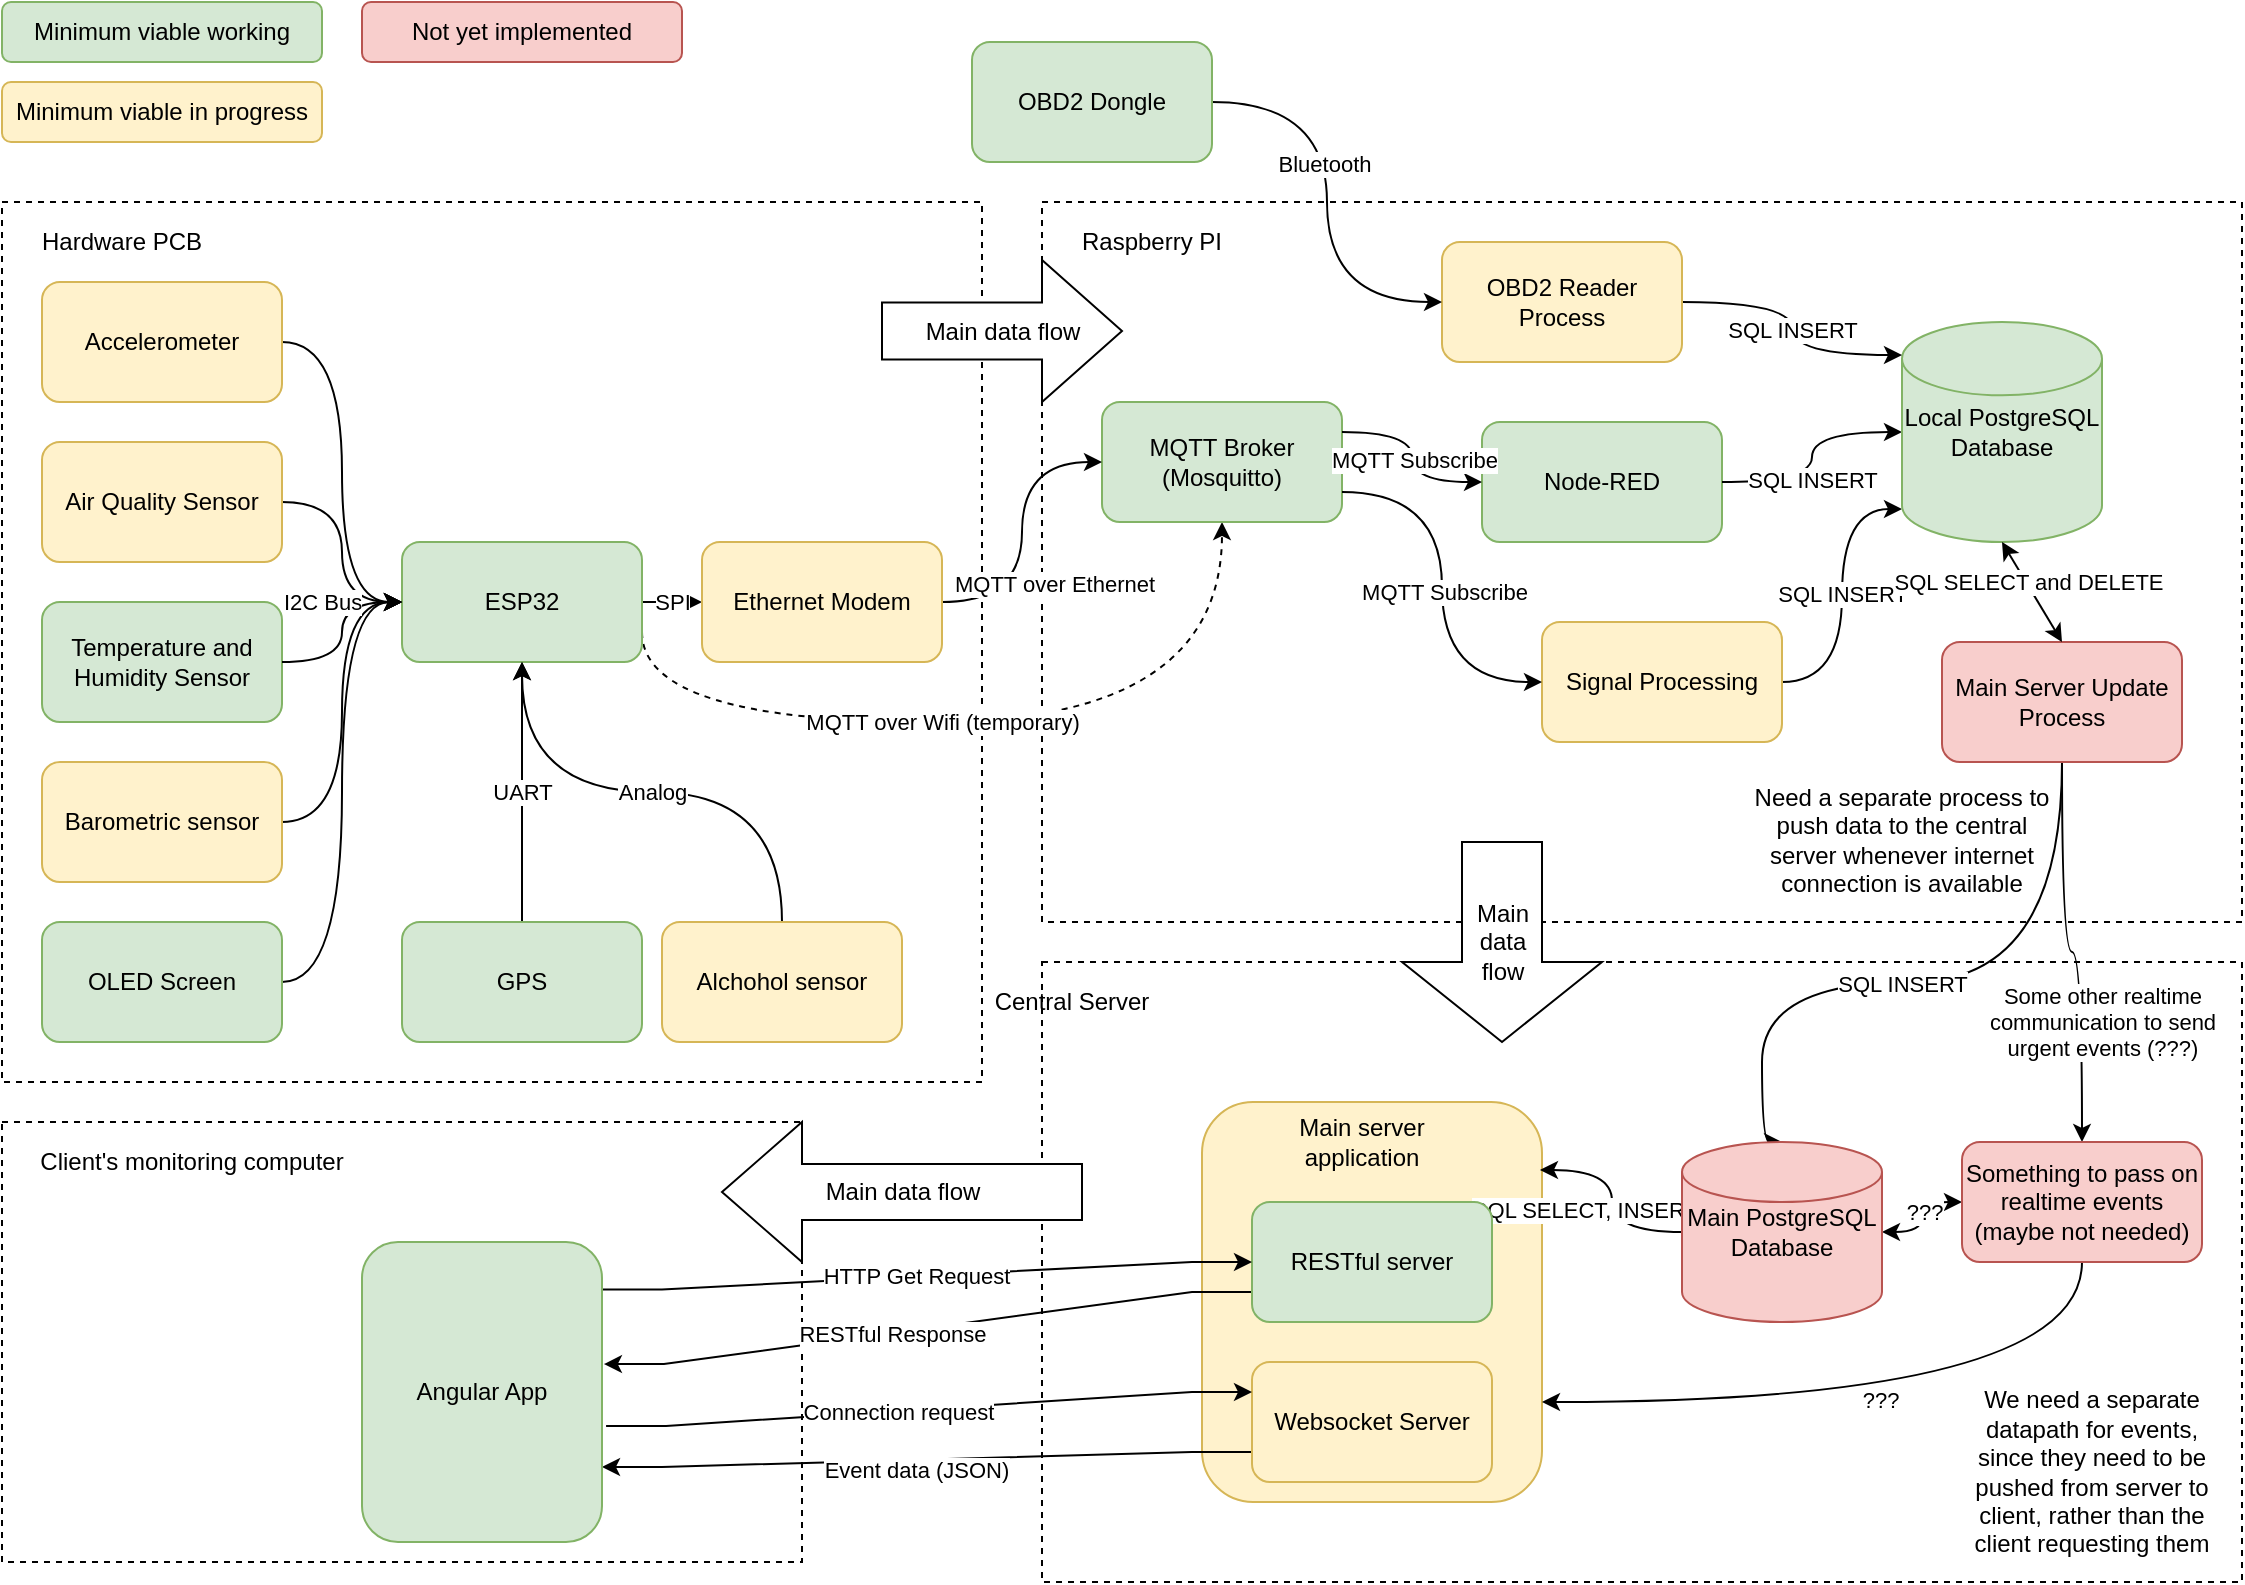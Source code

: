 <mxfile version="14.9.0" type="github">
  <diagram id="-7PYltsYjRVQ2mrx4WxT" name="Page-1">
    <mxGraphModel dx="2031" dy="1104" grid="1" gridSize="10" guides="1" tooltips="1" connect="1" arrows="1" fold="1" page="1" pageScale="1" pageWidth="1169" pageHeight="827" math="0" shadow="0">
      <root>
        <mxCell id="0" />
        <mxCell id="1" parent="0" />
        <mxCell id="yQzmOEpMGr1GONdV6GIF-91" value="" style="rounded=0;whiteSpace=wrap;html=1;fillColor=none;dashed=1;" vertex="1" parent="1">
          <mxGeometry x="560" y="500" width="600" height="310" as="geometry" />
        </mxCell>
        <mxCell id="yQzmOEpMGr1GONdV6GIF-24" value="" style="rounded=0;whiteSpace=wrap;html=1;fillColor=none;dashed=1;" vertex="1" parent="1">
          <mxGeometry x="40" y="120" width="490" height="440" as="geometry" />
        </mxCell>
        <mxCell id="yQzmOEpMGr1GONdV6GIF-116" value="" style="rounded=0;whiteSpace=wrap;html=1;fillColor=none;dashed=1;" vertex="1" parent="1">
          <mxGeometry x="40" y="580" width="400" height="220" as="geometry" />
        </mxCell>
        <mxCell id="yQzmOEpMGr1GONdV6GIF-56" value="" style="rounded=0;whiteSpace=wrap;html=1;fillColor=none;dashed=1;" vertex="1" parent="1">
          <mxGeometry x="560" y="120" width="600" height="360" as="geometry" />
        </mxCell>
        <mxCell id="yQzmOEpMGr1GONdV6GIF-103" value="" style="rounded=1;whiteSpace=wrap;html=1;strokeColor=#d6b656;strokeWidth=1;fillColor=#fff2cc;" vertex="1" parent="1">
          <mxGeometry x="640" y="570" width="170" height="200" as="geometry" />
        </mxCell>
        <mxCell id="yQzmOEpMGr1GONdV6GIF-159" value="SPI" style="edgeStyle=orthogonalEdgeStyle;curved=1;rounded=0;orthogonalLoop=1;jettySize=auto;html=1;exitX=1;exitY=0.5;exitDx=0;exitDy=0;entryX=0;entryY=0.5;entryDx=0;entryDy=0;startArrow=none;startFill=0;endArrow=classic;endFill=1;" edge="1" parent="1" source="yQzmOEpMGr1GONdV6GIF-1" target="yQzmOEpMGr1GONdV6GIF-153">
          <mxGeometry relative="1" as="geometry" />
        </mxCell>
        <mxCell id="yQzmOEpMGr1GONdV6GIF-160" style="edgeStyle=orthogonalEdgeStyle;curved=1;rounded=0;orthogonalLoop=1;jettySize=auto;html=1;exitX=1;exitY=0.75;exitDx=0;exitDy=0;startArrow=none;startFill=0;endArrow=classic;endFill=1;dashed=1;" edge="1" parent="1" source="yQzmOEpMGr1GONdV6GIF-1" target="yQzmOEpMGr1GONdV6GIF-35">
          <mxGeometry relative="1" as="geometry">
            <Array as="points">
              <mxPoint x="360" y="380" />
              <mxPoint x="650" y="380" />
            </Array>
          </mxGeometry>
        </mxCell>
        <mxCell id="yQzmOEpMGr1GONdV6GIF-161" value="MQTT over Wifi (temporary)" style="edgeLabel;html=1;align=center;verticalAlign=middle;resizable=0;points=[];" vertex="1" connectable="0" parent="yQzmOEpMGr1GONdV6GIF-160">
          <mxGeometry x="-0.205" y="-2" relative="1" as="geometry">
            <mxPoint x="22" y="-2" as="offset" />
          </mxGeometry>
        </mxCell>
        <mxCell id="yQzmOEpMGr1GONdV6GIF-1" value="ESP32" style="rounded=1;whiteSpace=wrap;html=1;fillColor=#d5e8d4;strokeColor=#82b366;" vertex="1" parent="1">
          <mxGeometry x="240" y="290" width="120" height="60" as="geometry" />
        </mxCell>
        <mxCell id="yQzmOEpMGr1GONdV6GIF-148" style="edgeStyle=orthogonalEdgeStyle;curved=1;rounded=0;orthogonalLoop=1;jettySize=auto;html=1;exitX=1;exitY=0.5;exitDx=0;exitDy=0;entryX=0;entryY=0.5;entryDx=0;entryDy=0;startArrow=none;startFill=0;endArrow=classic;endFill=1;" edge="1" parent="1" source="yQzmOEpMGr1GONdV6GIF-2" target="yQzmOEpMGr1GONdV6GIF-1">
          <mxGeometry relative="1" as="geometry" />
        </mxCell>
        <mxCell id="yQzmOEpMGr1GONdV6GIF-2" value="Accelerometer" style="rounded=1;whiteSpace=wrap;html=1;fillColor=#fff2cc;strokeColor=#d6b656;" vertex="1" parent="1">
          <mxGeometry x="60" y="160" width="120" height="60" as="geometry" />
        </mxCell>
        <mxCell id="yQzmOEpMGr1GONdV6GIF-142" value="UART" style="edgeStyle=orthogonalEdgeStyle;rounded=0;orthogonalLoop=1;jettySize=auto;html=1;exitX=0.5;exitY=0;exitDx=0;exitDy=0;entryX=0.5;entryY=1;entryDx=0;entryDy=0;startArrow=none;startFill=0;endArrow=classic;endFill=1;curved=1;" edge="1" parent="1" source="yQzmOEpMGr1GONdV6GIF-3" target="yQzmOEpMGr1GONdV6GIF-1">
          <mxGeometry relative="1" as="geometry" />
        </mxCell>
        <mxCell id="yQzmOEpMGr1GONdV6GIF-3" value="GPS" style="rounded=1;whiteSpace=wrap;html=1;fillColor=#d5e8d4;strokeColor=#82b366;" vertex="1" parent="1">
          <mxGeometry x="240" y="480" width="120" height="60" as="geometry" />
        </mxCell>
        <mxCell id="yQzmOEpMGr1GONdV6GIF-149" style="edgeStyle=orthogonalEdgeStyle;curved=1;rounded=0;orthogonalLoop=1;jettySize=auto;html=1;exitX=1;exitY=0.5;exitDx=0;exitDy=0;entryX=0;entryY=0.5;entryDx=0;entryDy=0;startArrow=none;startFill=0;endArrow=classic;endFill=1;" edge="1" parent="1" source="yQzmOEpMGr1GONdV6GIF-4" target="yQzmOEpMGr1GONdV6GIF-1">
          <mxGeometry relative="1" as="geometry" />
        </mxCell>
        <mxCell id="yQzmOEpMGr1GONdV6GIF-4" value="Air Quality Sensor" style="rounded=1;whiteSpace=wrap;html=1;fillColor=#fff2cc;strokeColor=#d6b656;" vertex="1" parent="1">
          <mxGeometry x="60" y="240" width="120" height="60" as="geometry" />
        </mxCell>
        <mxCell id="yQzmOEpMGr1GONdV6GIF-5" value="Temperature and Humidity Sensor" style="rounded=1;whiteSpace=wrap;html=1;fillColor=#d5e8d4;strokeColor=#82b366;" vertex="1" parent="1">
          <mxGeometry x="60" y="320" width="120" height="60" as="geometry" />
        </mxCell>
        <mxCell id="yQzmOEpMGr1GONdV6GIF-26" value="Hardware PCB" style="text;html=1;strokeColor=none;fillColor=none;align=center;verticalAlign=middle;whiteSpace=wrap;rounded=0;dashed=1;" vertex="1" parent="1">
          <mxGeometry x="50" y="130" width="100" height="20" as="geometry" />
        </mxCell>
        <mxCell id="yQzmOEpMGr1GONdV6GIF-152" style="edgeStyle=orthogonalEdgeStyle;curved=1;rounded=0;orthogonalLoop=1;jettySize=auto;html=1;exitX=1;exitY=0.5;exitDx=0;exitDy=0;entryX=0;entryY=0.5;entryDx=0;entryDy=0;startArrow=none;startFill=0;endArrow=classic;endFill=1;" edge="1" parent="1" source="yQzmOEpMGr1GONdV6GIF-28" target="yQzmOEpMGr1GONdV6GIF-1">
          <mxGeometry relative="1" as="geometry" />
        </mxCell>
        <mxCell id="yQzmOEpMGr1GONdV6GIF-28" value="OLED Screen" style="rounded=1;whiteSpace=wrap;html=1;fillColor=#d5e8d4;strokeColor=#82b366;" vertex="1" parent="1">
          <mxGeometry x="60" y="480" width="120" height="60" as="geometry" />
        </mxCell>
        <mxCell id="yQzmOEpMGr1GONdV6GIF-38" value="Node-RED" style="rounded=1;whiteSpace=wrap;html=1;strokeColor=#82b366;fillColor=#d5e8d4;" vertex="1" parent="1">
          <mxGeometry x="780" y="230" width="120" height="60" as="geometry" />
        </mxCell>
        <mxCell id="yQzmOEpMGr1GONdV6GIF-35" value="MQTT Broker (Mosquitto)" style="rounded=1;whiteSpace=wrap;html=1;strokeColor=#82b366;fillColor=#d5e8d4;" vertex="1" parent="1">
          <mxGeometry x="590" y="220" width="120" height="60" as="geometry" />
        </mxCell>
        <mxCell id="yQzmOEpMGr1GONdV6GIF-46" style="edgeStyle=orthogonalEdgeStyle;rounded=0;orthogonalLoop=1;jettySize=auto;html=1;exitX=1;exitY=0.5;exitDx=0;exitDy=0;entryX=0;entryY=0.5;entryDx=0;entryDy=0;entryPerimeter=0;curved=1;" edge="1" parent="1" source="yQzmOEpMGr1GONdV6GIF-38" target="yQzmOEpMGr1GONdV6GIF-45">
          <mxGeometry relative="1" as="geometry" />
        </mxCell>
        <mxCell id="yQzmOEpMGr1GONdV6GIF-47" value="SQL INSERT" style="edgeLabel;html=1;align=center;verticalAlign=middle;resizable=0;points=[];" vertex="1" connectable="0" parent="yQzmOEpMGr1GONdV6GIF-46">
          <mxGeometry x="-0.229" y="1" relative="1" as="geometry">
            <mxPoint as="offset" />
          </mxGeometry>
        </mxCell>
        <mxCell id="yQzmOEpMGr1GONdV6GIF-48" style="edgeStyle=orthogonalEdgeStyle;rounded=0;orthogonalLoop=1;jettySize=auto;html=1;exitX=1;exitY=0.5;exitDx=0;exitDy=0;entryX=0;entryY=0.85;entryDx=0;entryDy=0;entryPerimeter=0;curved=1;" edge="1" parent="1" source="yQzmOEpMGr1GONdV6GIF-41" target="yQzmOEpMGr1GONdV6GIF-45">
          <mxGeometry relative="1" as="geometry" />
        </mxCell>
        <mxCell id="yQzmOEpMGr1GONdV6GIF-49" value="SQL INSERT" style="edgeLabel;html=1;align=center;verticalAlign=middle;resizable=0;points=[];" vertex="1" connectable="0" parent="yQzmOEpMGr1GONdV6GIF-48">
          <mxGeometry x="0.008" relative="1" as="geometry">
            <mxPoint as="offset" />
          </mxGeometry>
        </mxCell>
        <mxCell id="yQzmOEpMGr1GONdV6GIF-41" value="Signal Processing " style="rounded=1;whiteSpace=wrap;html=1;strokeColor=#d6b656;fillColor=#fff2cc;" vertex="1" parent="1">
          <mxGeometry x="810" y="330" width="120" height="60" as="geometry" />
        </mxCell>
        <mxCell id="yQzmOEpMGr1GONdV6GIF-43" style="edgeStyle=orthogonalEdgeStyle;rounded=0;orthogonalLoop=1;jettySize=auto;html=1;exitX=1;exitY=0.75;exitDx=0;exitDy=0;entryX=0;entryY=0.5;entryDx=0;entryDy=0;curved=1;" edge="1" parent="1" source="yQzmOEpMGr1GONdV6GIF-35" target="yQzmOEpMGr1GONdV6GIF-41">
          <mxGeometry relative="1" as="geometry">
            <mxPoint x="690" y="330" as="sourcePoint" />
            <mxPoint x="810" y="330" as="targetPoint" />
          </mxGeometry>
        </mxCell>
        <mxCell id="yQzmOEpMGr1GONdV6GIF-44" value="MQTT Subscribe" style="edgeLabel;html=1;align=center;verticalAlign=middle;resizable=0;points=[];" vertex="1" connectable="0" parent="yQzmOEpMGr1GONdV6GIF-43">
          <mxGeometry x="0.028" y="1" relative="1" as="geometry">
            <mxPoint as="offset" />
          </mxGeometry>
        </mxCell>
        <mxCell id="yQzmOEpMGr1GONdV6GIF-45" value="Local PostgreSQL Database" style="strokeWidth=1;html=1;shape=mxgraph.flowchart.database;whiteSpace=wrap;fillColor=#d5e8d4;strokeColor=#82b366;" vertex="1" parent="1">
          <mxGeometry x="990" y="180" width="100" height="110" as="geometry" />
        </mxCell>
        <mxCell id="yQzmOEpMGr1GONdV6GIF-71" style="rounded=0;orthogonalLoop=1;jettySize=auto;html=1;exitX=0.5;exitY=1;exitDx=0;exitDy=0;entryX=0.5;entryY=0;entryDx=0;entryDy=0;entryPerimeter=0;edgeStyle=orthogonalEdgeStyle;curved=1;" edge="1" parent="1" source="yQzmOEpMGr1GONdV6GIF-51" target="yQzmOEpMGr1GONdV6GIF-55">
          <mxGeometry relative="1" as="geometry">
            <Array as="points">
              <mxPoint x="1070" y="510" />
              <mxPoint x="920" y="510" />
            </Array>
          </mxGeometry>
        </mxCell>
        <mxCell id="yQzmOEpMGr1GONdV6GIF-81" value="SQL INSERT" style="edgeLabel;html=1;align=center;verticalAlign=middle;resizable=0;points=[];" vertex="1" connectable="0" parent="yQzmOEpMGr1GONdV6GIF-71">
          <mxGeometry x="0.086" y="1" relative="1" as="geometry">
            <mxPoint as="offset" />
          </mxGeometry>
        </mxCell>
        <mxCell id="yQzmOEpMGr1GONdV6GIF-87" style="edgeStyle=orthogonalEdgeStyle;curved=1;rounded=0;orthogonalLoop=1;jettySize=auto;html=1;exitX=0.5;exitY=1;exitDx=0;exitDy=0;entryX=0.5;entryY=0;entryDx=0;entryDy=0;startArrow=none;startFill=0;" edge="1" parent="1" source="yQzmOEpMGr1GONdV6GIF-51" target="yQzmOEpMGr1GONdV6GIF-86">
          <mxGeometry relative="1" as="geometry" />
        </mxCell>
        <mxCell id="yQzmOEpMGr1GONdV6GIF-88" value="&lt;div&gt;Some other realtime&lt;/div&gt;&lt;div&gt;communication to send&lt;/div&gt;&lt;div&gt;urgent events (???)&lt;br&gt;&lt;/div&gt;" style="edgeLabel;html=1;align=center;verticalAlign=middle;resizable=0;points=[];" vertex="1" connectable="0" parent="yQzmOEpMGr1GONdV6GIF-87">
          <mxGeometry x="0.276" y="-7" relative="1" as="geometry">
            <mxPoint x="17" y="12" as="offset" />
          </mxGeometry>
        </mxCell>
        <mxCell id="yQzmOEpMGr1GONdV6GIF-51" value="Main Server Update Process" style="rounded=1;whiteSpace=wrap;html=1;strokeColor=#b85450;strokeWidth=1;fillColor=#f8cecc;" vertex="1" parent="1">
          <mxGeometry x="1010" y="340" width="120" height="60" as="geometry" />
        </mxCell>
        <mxCell id="yQzmOEpMGr1GONdV6GIF-107" style="edgeStyle=orthogonalEdgeStyle;curved=1;rounded=0;orthogonalLoop=1;jettySize=auto;html=1;exitX=0;exitY=0.5;exitDx=0;exitDy=0;exitPerimeter=0;entryX=0.994;entryY=0.17;entryDx=0;entryDy=0;startArrow=none;startFill=0;endArrow=classic;endFill=1;entryPerimeter=0;" edge="1" parent="1" source="yQzmOEpMGr1GONdV6GIF-55" target="yQzmOEpMGr1GONdV6GIF-103">
          <mxGeometry relative="1" as="geometry" />
        </mxCell>
        <mxCell id="yQzmOEpMGr1GONdV6GIF-108" value="SQL SELECT, INSERT, DELETE" style="edgeLabel;html=1;align=center;verticalAlign=middle;resizable=0;points=[];" vertex="1" connectable="0" parent="yQzmOEpMGr1GONdV6GIF-107">
          <mxGeometry x="0.297" y="8" relative="1" as="geometry">
            <mxPoint x="10" y="12" as="offset" />
          </mxGeometry>
        </mxCell>
        <mxCell id="yQzmOEpMGr1GONdV6GIF-122" style="edgeStyle=orthogonalEdgeStyle;curved=1;rounded=0;orthogonalLoop=1;jettySize=auto;html=1;exitX=1;exitY=0.5;exitDx=0;exitDy=0;exitPerimeter=0;entryX=0;entryY=0.5;entryDx=0;entryDy=0;startArrow=classic;startFill=1;endArrow=classic;endFill=1;" edge="1" parent="1" source="yQzmOEpMGr1GONdV6GIF-55" target="yQzmOEpMGr1GONdV6GIF-86">
          <mxGeometry relative="1" as="geometry" />
        </mxCell>
        <mxCell id="yQzmOEpMGr1GONdV6GIF-123" value="???" style="edgeLabel;html=1;align=center;verticalAlign=middle;resizable=0;points=[];" vertex="1" connectable="0" parent="yQzmOEpMGr1GONdV6GIF-122">
          <mxGeometry x="0.094" y="-1" relative="1" as="geometry">
            <mxPoint as="offset" />
          </mxGeometry>
        </mxCell>
        <mxCell id="yQzmOEpMGr1GONdV6GIF-55" value="Main PostgreSQL Database" style="strokeWidth=1;html=1;shape=mxgraph.flowchart.database;whiteSpace=wrap;fillColor=#f8cecc;strokeColor=#b85450;" vertex="1" parent="1">
          <mxGeometry x="880" y="590" width="100" height="90" as="geometry" />
        </mxCell>
        <mxCell id="yQzmOEpMGr1GONdV6GIF-58" style="edgeStyle=orthogonalEdgeStyle;rounded=0;orthogonalLoop=1;jettySize=auto;html=1;exitX=1;exitY=0.5;exitDx=0;exitDy=0;entryX=0;entryY=0.15;entryDx=0;entryDy=0;entryPerimeter=0;curved=1;" edge="1" parent="1" source="yQzmOEpMGr1GONdV6GIF-57" target="yQzmOEpMGr1GONdV6GIF-45">
          <mxGeometry relative="1" as="geometry" />
        </mxCell>
        <mxCell id="yQzmOEpMGr1GONdV6GIF-59" value="SQL INSERT" style="edgeLabel;html=1;align=center;verticalAlign=middle;resizable=0;points=[];" vertex="1" connectable="0" parent="yQzmOEpMGr1GONdV6GIF-58">
          <mxGeometry x="0.001" relative="1" as="geometry">
            <mxPoint as="offset" />
          </mxGeometry>
        </mxCell>
        <mxCell id="yQzmOEpMGr1GONdV6GIF-57" value="OBD2 Reader Process" style="rounded=1;whiteSpace=wrap;html=1;strokeColor=#d6b656;strokeWidth=1;fillColor=#fff2cc;" vertex="1" parent="1">
          <mxGeometry x="760" y="140" width="120" height="60" as="geometry" />
        </mxCell>
        <mxCell id="yQzmOEpMGr1GONdV6GIF-61" style="edgeStyle=orthogonalEdgeStyle;rounded=0;orthogonalLoop=1;jettySize=auto;html=1;exitX=1;exitY=0.5;exitDx=0;exitDy=0;entryX=0;entryY=0.5;entryDx=0;entryDy=0;curved=1;" edge="1" parent="1" source="yQzmOEpMGr1GONdV6GIF-60" target="yQzmOEpMGr1GONdV6GIF-57">
          <mxGeometry relative="1" as="geometry" />
        </mxCell>
        <mxCell id="yQzmOEpMGr1GONdV6GIF-62" value="Bluetooth" style="edgeLabel;html=1;align=center;verticalAlign=middle;resizable=0;points=[];" vertex="1" connectable="0" parent="yQzmOEpMGr1GONdV6GIF-61">
          <mxGeometry x="-0.34" y="1" relative="1" as="geometry">
            <mxPoint x="-3" y="17" as="offset" />
          </mxGeometry>
        </mxCell>
        <mxCell id="yQzmOEpMGr1GONdV6GIF-60" value="OBD2 Dongle" style="rounded=1;whiteSpace=wrap;html=1;strokeColor=#82b366;strokeWidth=1;fillColor=#d5e8d4;" vertex="1" parent="1">
          <mxGeometry x="525" y="40" width="120" height="60" as="geometry" />
        </mxCell>
        <mxCell id="yQzmOEpMGr1GONdV6GIF-69" value="" style="endArrow=classic;html=1;entryX=0.5;entryY=0;entryDx=0;entryDy=0;exitX=0.5;exitY=1;exitDx=0;exitDy=0;exitPerimeter=0;startArrow=classic;startFill=1;" edge="1" parent="1" source="yQzmOEpMGr1GONdV6GIF-45" target="yQzmOEpMGr1GONdV6GIF-51">
          <mxGeometry width="50" height="50" relative="1" as="geometry">
            <mxPoint x="740" y="480" as="sourcePoint" />
            <mxPoint x="790" y="430" as="targetPoint" />
          </mxGeometry>
        </mxCell>
        <mxCell id="yQzmOEpMGr1GONdV6GIF-70" value="SQL SELECT and DELETE" style="edgeLabel;html=1;align=center;verticalAlign=middle;resizable=0;points=[];" vertex="1" connectable="0" parent="yQzmOEpMGr1GONdV6GIF-69">
          <mxGeometry x="-0.308" y="3" relative="1" as="geometry">
            <mxPoint y="4" as="offset" />
          </mxGeometry>
        </mxCell>
        <mxCell id="yQzmOEpMGr1GONdV6GIF-98" style="edgeStyle=entityRelationEdgeStyle;rounded=0;orthogonalLoop=1;jettySize=auto;html=1;exitX=0;exitY=0.75;exitDx=0;exitDy=0;entryX=1.008;entryY=0.407;entryDx=0;entryDy=0;startArrow=none;startFill=0;endArrow=classic;endFill=1;entryPerimeter=0;" edge="1" parent="1" source="yQzmOEpMGr1GONdV6GIF-82" target="yQzmOEpMGr1GONdV6GIF-94">
          <mxGeometry relative="1" as="geometry" />
        </mxCell>
        <mxCell id="yQzmOEpMGr1GONdV6GIF-99" value="RESTful Response" style="edgeLabel;html=1;align=center;verticalAlign=middle;resizable=0;points=[];" vertex="1" connectable="0" parent="yQzmOEpMGr1GONdV6GIF-98">
          <mxGeometry x="0.112" relative="1" as="geometry">
            <mxPoint as="offset" />
          </mxGeometry>
        </mxCell>
        <mxCell id="yQzmOEpMGr1GONdV6GIF-82" value="RESTful server" style="rounded=1;whiteSpace=wrap;html=1;strokeColor=#82b366;strokeWidth=1;fillColor=#d5e8d4;" vertex="1" parent="1">
          <mxGeometry x="665" y="620" width="120" height="60" as="geometry" />
        </mxCell>
        <mxCell id="yQzmOEpMGr1GONdV6GIF-102" value="Event data (JSON)" style="edgeStyle=entityRelationEdgeStyle;rounded=0;orthogonalLoop=1;jettySize=auto;html=1;exitX=0;exitY=0.75;exitDx=0;exitDy=0;entryX=1;entryY=0.75;entryDx=0;entryDy=0;startArrow=none;startFill=0;endArrow=classic;endFill=1;" edge="1" parent="1" source="yQzmOEpMGr1GONdV6GIF-85" target="yQzmOEpMGr1GONdV6GIF-94">
          <mxGeometry x="0.036" y="5" relative="1" as="geometry">
            <mxPoint as="offset" />
          </mxGeometry>
        </mxCell>
        <mxCell id="yQzmOEpMGr1GONdV6GIF-85" value="Websocket Server" style="rounded=1;whiteSpace=wrap;html=1;strokeColor=#d6b656;strokeWidth=1;fillColor=#fff2cc;" vertex="1" parent="1">
          <mxGeometry x="665" y="700" width="120" height="60" as="geometry" />
        </mxCell>
        <mxCell id="yQzmOEpMGr1GONdV6GIF-105" style="edgeStyle=orthogonalEdgeStyle;curved=1;rounded=0;orthogonalLoop=1;jettySize=auto;html=1;exitX=0.5;exitY=1;exitDx=0;exitDy=0;entryX=1;entryY=0.75;entryDx=0;entryDy=0;startArrow=none;startFill=0;endArrow=classic;endFill=1;" edge="1" parent="1" source="yQzmOEpMGr1GONdV6GIF-86" target="yQzmOEpMGr1GONdV6GIF-103">
          <mxGeometry relative="1" as="geometry">
            <Array as="points">
              <mxPoint x="1080" y="720" />
            </Array>
          </mxGeometry>
        </mxCell>
        <mxCell id="yQzmOEpMGr1GONdV6GIF-106" value="???" style="edgeLabel;html=1;align=center;verticalAlign=middle;resizable=0;points=[];" vertex="1" connectable="0" parent="yQzmOEpMGr1GONdV6GIF-105">
          <mxGeometry x="0.007" y="-1" relative="1" as="geometry">
            <mxPoint as="offset" />
          </mxGeometry>
        </mxCell>
        <mxCell id="yQzmOEpMGr1GONdV6GIF-86" value="Something to pass on realtime events (maybe not needed)" style="rounded=1;whiteSpace=wrap;html=1;strokeColor=#b85450;strokeWidth=1;fillColor=#f8cecc;" vertex="1" parent="1">
          <mxGeometry x="1020" y="590" width="120" height="60" as="geometry" />
        </mxCell>
        <mxCell id="yQzmOEpMGr1GONdV6GIF-92" value="Raspberry PI" style="text;html=1;strokeColor=none;fillColor=none;align=center;verticalAlign=middle;whiteSpace=wrap;rounded=0;" vertex="1" parent="1">
          <mxGeometry x="570" y="130" width="90" height="20" as="geometry" />
        </mxCell>
        <mxCell id="yQzmOEpMGr1GONdV6GIF-93" value="Central Server" style="text;html=1;strokeColor=none;fillColor=none;align=center;verticalAlign=middle;whiteSpace=wrap;rounded=0;" vertex="1" parent="1">
          <mxGeometry x="530" y="510" width="90" height="20" as="geometry" />
        </mxCell>
        <mxCell id="yQzmOEpMGr1GONdV6GIF-96" style="edgeStyle=entityRelationEdgeStyle;rounded=0;orthogonalLoop=1;jettySize=auto;html=1;exitX=1;exitY=0.158;exitDx=0;exitDy=0;startArrow=none;startFill=0;exitPerimeter=0;" edge="1" parent="1" source="yQzmOEpMGr1GONdV6GIF-94" target="yQzmOEpMGr1GONdV6GIF-82">
          <mxGeometry relative="1" as="geometry" />
        </mxCell>
        <mxCell id="yQzmOEpMGr1GONdV6GIF-97" value="HTTP Get Request" style="edgeLabel;html=1;align=center;verticalAlign=middle;resizable=0;points=[];" vertex="1" connectable="0" parent="yQzmOEpMGr1GONdV6GIF-96">
          <mxGeometry x="-0.161" y="-8" relative="1" as="geometry">
            <mxPoint x="20" y="-9" as="offset" />
          </mxGeometry>
        </mxCell>
        <mxCell id="yQzmOEpMGr1GONdV6GIF-100" style="edgeStyle=entityRelationEdgeStyle;rounded=0;orthogonalLoop=1;jettySize=auto;html=1;exitX=1.017;exitY=0.613;exitDx=0;exitDy=0;entryX=0;entryY=0.25;entryDx=0;entryDy=0;startArrow=none;startFill=0;endArrow=classic;endFill=1;exitPerimeter=0;" edge="1" parent="1" source="yQzmOEpMGr1GONdV6GIF-94" target="yQzmOEpMGr1GONdV6GIF-85">
          <mxGeometry relative="1" as="geometry" />
        </mxCell>
        <mxCell id="yQzmOEpMGr1GONdV6GIF-101" value="Connection request" style="edgeLabel;html=1;align=center;verticalAlign=middle;resizable=0;points=[];" vertex="1" connectable="0" parent="yQzmOEpMGr1GONdV6GIF-100">
          <mxGeometry x="-0.168" y="-9" relative="1" as="geometry">
            <mxPoint x="11" y="-9" as="offset" />
          </mxGeometry>
        </mxCell>
        <mxCell id="yQzmOEpMGr1GONdV6GIF-94" value="Angular App" style="rounded=1;whiteSpace=wrap;html=1;strokeColor=#82b366;strokeWidth=1;fillColor=#d5e8d4;" vertex="1" parent="1">
          <mxGeometry x="220" y="640" width="120" height="150" as="geometry" />
        </mxCell>
        <mxCell id="yQzmOEpMGr1GONdV6GIF-104" value="Main server application" style="text;html=1;strokeColor=none;fillColor=none;align=center;verticalAlign=middle;whiteSpace=wrap;rounded=0;" vertex="1" parent="1">
          <mxGeometry x="680" y="580" width="80" height="20" as="geometry" />
        </mxCell>
        <mxCell id="yQzmOEpMGr1GONdV6GIF-111" value="We need a separate datapath for events, since they need to be pushed from server to client, rather than the client requesting them" style="text;html=1;strokeColor=none;fillColor=none;align=center;verticalAlign=middle;whiteSpace=wrap;rounded=0;" vertex="1" parent="1">
          <mxGeometry x="1020" y="700" width="130" height="110" as="geometry" />
        </mxCell>
        <mxCell id="yQzmOEpMGr1GONdV6GIF-113" value="Main data flow" style="html=1;shadow=0;dashed=0;align=center;verticalAlign=middle;shape=mxgraph.arrows2.arrow;dy=0.6;dx=40;notch=0;strokeColor=#000000;strokeWidth=1;fillColor=#ffffff;" vertex="1" parent="1">
          <mxGeometry x="480" y="149" width="120" height="71" as="geometry" />
        </mxCell>
        <mxCell id="yQzmOEpMGr1GONdV6GIF-114" value="&lt;div&gt;Main&lt;/div&gt;&lt;div&gt;data&lt;/div&gt;&lt;div&gt;flow&lt;br&gt;&lt;/div&gt;" style="html=1;shadow=0;dashed=0;align=center;verticalAlign=middle;shape=mxgraph.arrows2.arrow;dy=0.6;dx=40;direction=south;notch=0;strokeColor=#000000;strokeWidth=1;fillColor=#ffffff;" vertex="1" parent="1">
          <mxGeometry x="740" y="440" width="100" height="100" as="geometry" />
        </mxCell>
        <mxCell id="yQzmOEpMGr1GONdV6GIF-117" value="Client&#39;s monitoring computer" style="text;html=1;strokeColor=none;fillColor=none;align=center;verticalAlign=middle;whiteSpace=wrap;rounded=0;" vertex="1" parent="1">
          <mxGeometry x="50" y="590" width="170" height="20" as="geometry" />
        </mxCell>
        <mxCell id="yQzmOEpMGr1GONdV6GIF-118" value="Main data flow" style="html=1;shadow=0;dashed=0;align=center;verticalAlign=middle;shape=mxgraph.arrows2.arrow;dy=0.6;dx=40;flipH=1;notch=0;strokeColor=#000000;strokeWidth=1;fillColor=#ffffff;" vertex="1" parent="1">
          <mxGeometry x="400" y="580" width="180" height="70" as="geometry" />
        </mxCell>
        <mxCell id="yQzmOEpMGr1GONdV6GIF-124" value="Need a separate process to push data to the central server whenever internet connection is available" style="text;html=1;strokeColor=none;fillColor=none;align=center;verticalAlign=middle;whiteSpace=wrap;rounded=0;" vertex="1" parent="1">
          <mxGeometry x="910" y="429" width="160" height="20" as="geometry" />
        </mxCell>
        <mxCell id="yQzmOEpMGr1GONdV6GIF-125" value="Minimum viable working" style="rounded=1;whiteSpace=wrap;html=1;strokeColor=#82b366;strokeWidth=1;fillColor=#d5e8d4;" vertex="1" parent="1">
          <mxGeometry x="40" y="20" width="160" height="30" as="geometry" />
        </mxCell>
        <mxCell id="yQzmOEpMGr1GONdV6GIF-126" value="Minimum viable in progress" style="rounded=1;whiteSpace=wrap;html=1;strokeColor=#d6b656;strokeWidth=1;fillColor=#fff2cc;" vertex="1" parent="1">
          <mxGeometry x="40" y="60" width="160" height="30" as="geometry" />
        </mxCell>
        <mxCell id="yQzmOEpMGr1GONdV6GIF-127" value="Not yet implemented" style="rounded=1;whiteSpace=wrap;html=1;strokeColor=#b85450;strokeWidth=1;fillColor=#f8cecc;" vertex="1" parent="1">
          <mxGeometry x="220" y="20" width="160" height="30" as="geometry" />
        </mxCell>
        <mxCell id="yQzmOEpMGr1GONdV6GIF-151" style="edgeStyle=orthogonalEdgeStyle;curved=1;rounded=0;orthogonalLoop=1;jettySize=auto;html=1;exitX=1;exitY=0.5;exitDx=0;exitDy=0;entryX=0;entryY=0.5;entryDx=0;entryDy=0;startArrow=none;startFill=0;endArrow=classic;endFill=1;" edge="1" parent="1" source="yQzmOEpMGr1GONdV6GIF-128" target="yQzmOEpMGr1GONdV6GIF-1">
          <mxGeometry relative="1" as="geometry" />
        </mxCell>
        <mxCell id="yQzmOEpMGr1GONdV6GIF-128" value="Barometric sensor" style="rounded=1;whiteSpace=wrap;html=1;fillColor=#fff2cc;strokeColor=#d6b656;" vertex="1" parent="1">
          <mxGeometry x="60" y="400" width="120" height="60" as="geometry" />
        </mxCell>
        <mxCell id="yQzmOEpMGr1GONdV6GIF-39" style="edgeStyle=orthogonalEdgeStyle;rounded=0;orthogonalLoop=1;jettySize=auto;html=1;exitX=1;exitY=0.25;exitDx=0;exitDy=0;entryX=0;entryY=0.5;entryDx=0;entryDy=0;curved=1;" edge="1" parent="1" source="yQzmOEpMGr1GONdV6GIF-35" target="yQzmOEpMGr1GONdV6GIF-38">
          <mxGeometry relative="1" as="geometry" />
        </mxCell>
        <mxCell id="yQzmOEpMGr1GONdV6GIF-40" value="MQTT Subscribe" style="edgeLabel;html=1;align=center;verticalAlign=middle;resizable=0;points=[];" vertex="1" connectable="0" parent="yQzmOEpMGr1GONdV6GIF-39">
          <mxGeometry x="0.028" y="1" relative="1" as="geometry">
            <mxPoint as="offset" />
          </mxGeometry>
        </mxCell>
        <mxCell id="yQzmOEpMGr1GONdV6GIF-145" value="Analog" style="edgeStyle=orthogonalEdgeStyle;curved=1;rounded=0;orthogonalLoop=1;jettySize=auto;html=1;exitX=0.5;exitY=0;exitDx=0;exitDy=0;startArrow=none;startFill=0;endArrow=classic;endFill=1;entryX=0.5;entryY=1;entryDx=0;entryDy=0;" edge="1" parent="1" source="yQzmOEpMGr1GONdV6GIF-144" target="yQzmOEpMGr1GONdV6GIF-1">
          <mxGeometry relative="1" as="geometry">
            <mxPoint x="430" y="360" as="targetPoint" />
          </mxGeometry>
        </mxCell>
        <mxCell id="yQzmOEpMGr1GONdV6GIF-144" value="Alchohol sensor" style="rounded=1;whiteSpace=wrap;html=1;fillColor=#fff2cc;strokeColor=#d6b656;" vertex="1" parent="1">
          <mxGeometry x="370" y="480" width="120" height="60" as="geometry" />
        </mxCell>
        <mxCell id="yQzmOEpMGr1GONdV6GIF-150" value="I2C Bus" style="edgeStyle=orthogonalEdgeStyle;curved=1;rounded=0;orthogonalLoop=1;jettySize=auto;html=1;exitX=1;exitY=0.5;exitDx=0;exitDy=0;startArrow=none;startFill=0;endArrow=classic;endFill=1;entryX=0;entryY=0.5;entryDx=0;entryDy=0;" edge="1" parent="1" source="yQzmOEpMGr1GONdV6GIF-5" target="yQzmOEpMGr1GONdV6GIF-1">
          <mxGeometry x="0.333" y="-10" relative="1" as="geometry">
            <mxPoint x="370" y="320" as="targetPoint" />
            <mxPoint x="-10" y="-10" as="offset" />
          </mxGeometry>
        </mxCell>
        <mxCell id="yQzmOEpMGr1GONdV6GIF-155" style="edgeStyle=orthogonalEdgeStyle;curved=1;rounded=0;orthogonalLoop=1;jettySize=auto;html=1;exitX=1;exitY=0.5;exitDx=0;exitDy=0;entryX=0;entryY=0.5;entryDx=0;entryDy=0;startArrow=none;startFill=0;endArrow=classic;endFill=1;" edge="1" parent="1" source="yQzmOEpMGr1GONdV6GIF-153" target="yQzmOEpMGr1GONdV6GIF-35">
          <mxGeometry relative="1" as="geometry" />
        </mxCell>
        <mxCell id="yQzmOEpMGr1GONdV6GIF-157" value="MQTT over Ethernet" style="edgeLabel;html=1;align=center;verticalAlign=middle;resizable=0;points=[];" vertex="1" connectable="0" parent="yQzmOEpMGr1GONdV6GIF-155">
          <mxGeometry x="-0.3" y="-2" relative="1" as="geometry">
            <mxPoint x="14" y="3" as="offset" />
          </mxGeometry>
        </mxCell>
        <mxCell id="yQzmOEpMGr1GONdV6GIF-153" value="Ethernet Modem" style="rounded=1;whiteSpace=wrap;html=1;strokeColor=#d6b656;strokeWidth=1;fillColor=#fff2cc;" vertex="1" parent="1">
          <mxGeometry x="390" y="290" width="120" height="60" as="geometry" />
        </mxCell>
      </root>
    </mxGraphModel>
  </diagram>
</mxfile>
